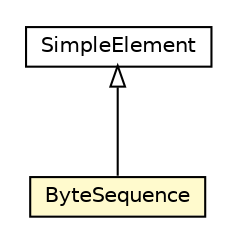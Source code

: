 #!/usr/local/bin/dot
#
# Class diagram 
# Generated by UMLGraph version 5.1 (http://www.umlgraph.org/)
#

digraph G {
	edge [fontname="Helvetica",fontsize=10,labelfontname="Helvetica",labelfontsize=10];
	node [fontname="Helvetica",fontsize=10,shape=plaintext];
	nodesep=0.25;
	ranksep=0.5;
	// uk.gov.nationalarchives.droid.base.SimpleElement
	c2064 [label=<<table title="uk.gov.nationalarchives.droid.base.SimpleElement" border="0" cellborder="1" cellspacing="0" cellpadding="2" port="p" href="../base/SimpleElement.html">
		<tr><td><table border="0" cellspacing="0" cellpadding="1">
<tr><td align="center" balign="center"> SimpleElement </td></tr>
		</table></td></tr>
		</table>>, fontname="Helvetica", fontcolor="black", fontsize=10.0];
	// uk.gov.nationalarchives.droid.signatureFile.ByteSequence
	c2067 [label=<<table title="uk.gov.nationalarchives.droid.signatureFile.ByteSequence" border="0" cellborder="1" cellspacing="0" cellpadding="2" port="p" bgcolor="lemonChiffon" href="./ByteSequence.html">
		<tr><td><table border="0" cellspacing="0" cellpadding="1">
<tr><td align="center" balign="center"> ByteSequence </td></tr>
		</table></td></tr>
		</table>>, fontname="Helvetica", fontcolor="black", fontsize=10.0];
	//uk.gov.nationalarchives.droid.signatureFile.ByteSequence extends uk.gov.nationalarchives.droid.base.SimpleElement
	c2064:p -> c2067:p [dir=back,arrowtail=empty];
}

